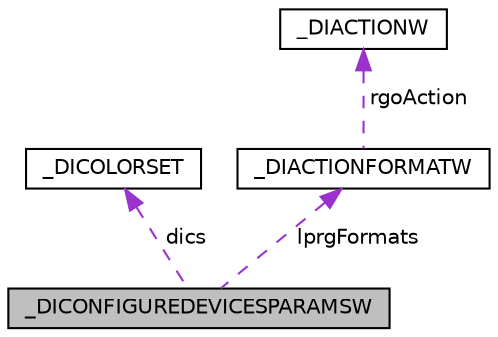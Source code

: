 digraph "_DICONFIGUREDEVICESPARAMSW"
{
 // LATEX_PDF_SIZE
  edge [fontname="Helvetica",fontsize="10",labelfontname="Helvetica",labelfontsize="10"];
  node [fontname="Helvetica",fontsize="10",shape=record];
  Node1 [label="_DICONFIGUREDEVICESPARAMSW",height=0.2,width=0.4,color="black", fillcolor="grey75", style="filled", fontcolor="black",tooltip=" "];
  Node2 -> Node1 [dir="back",color="darkorchid3",fontsize="10",style="dashed",label=" dics" ,fontname="Helvetica"];
  Node2 [label="_DICOLORSET",height=0.2,width=0.4,color="black", fillcolor="white", style="filled",URL="$struct__DICOLORSET.html",tooltip=" "];
  Node3 -> Node1 [dir="back",color="darkorchid3",fontsize="10",style="dashed",label=" lprgFormats" ,fontname="Helvetica"];
  Node3 [label="_DIACTIONFORMATW",height=0.2,width=0.4,color="black", fillcolor="white", style="filled",URL="$struct__DIACTIONFORMATW.html",tooltip=" "];
  Node4 -> Node3 [dir="back",color="darkorchid3",fontsize="10",style="dashed",label=" rgoAction" ,fontname="Helvetica"];
  Node4 [label="_DIACTIONW",height=0.2,width=0.4,color="black", fillcolor="white", style="filled",URL="$struct__DIACTIONW.html",tooltip=" "];
}
